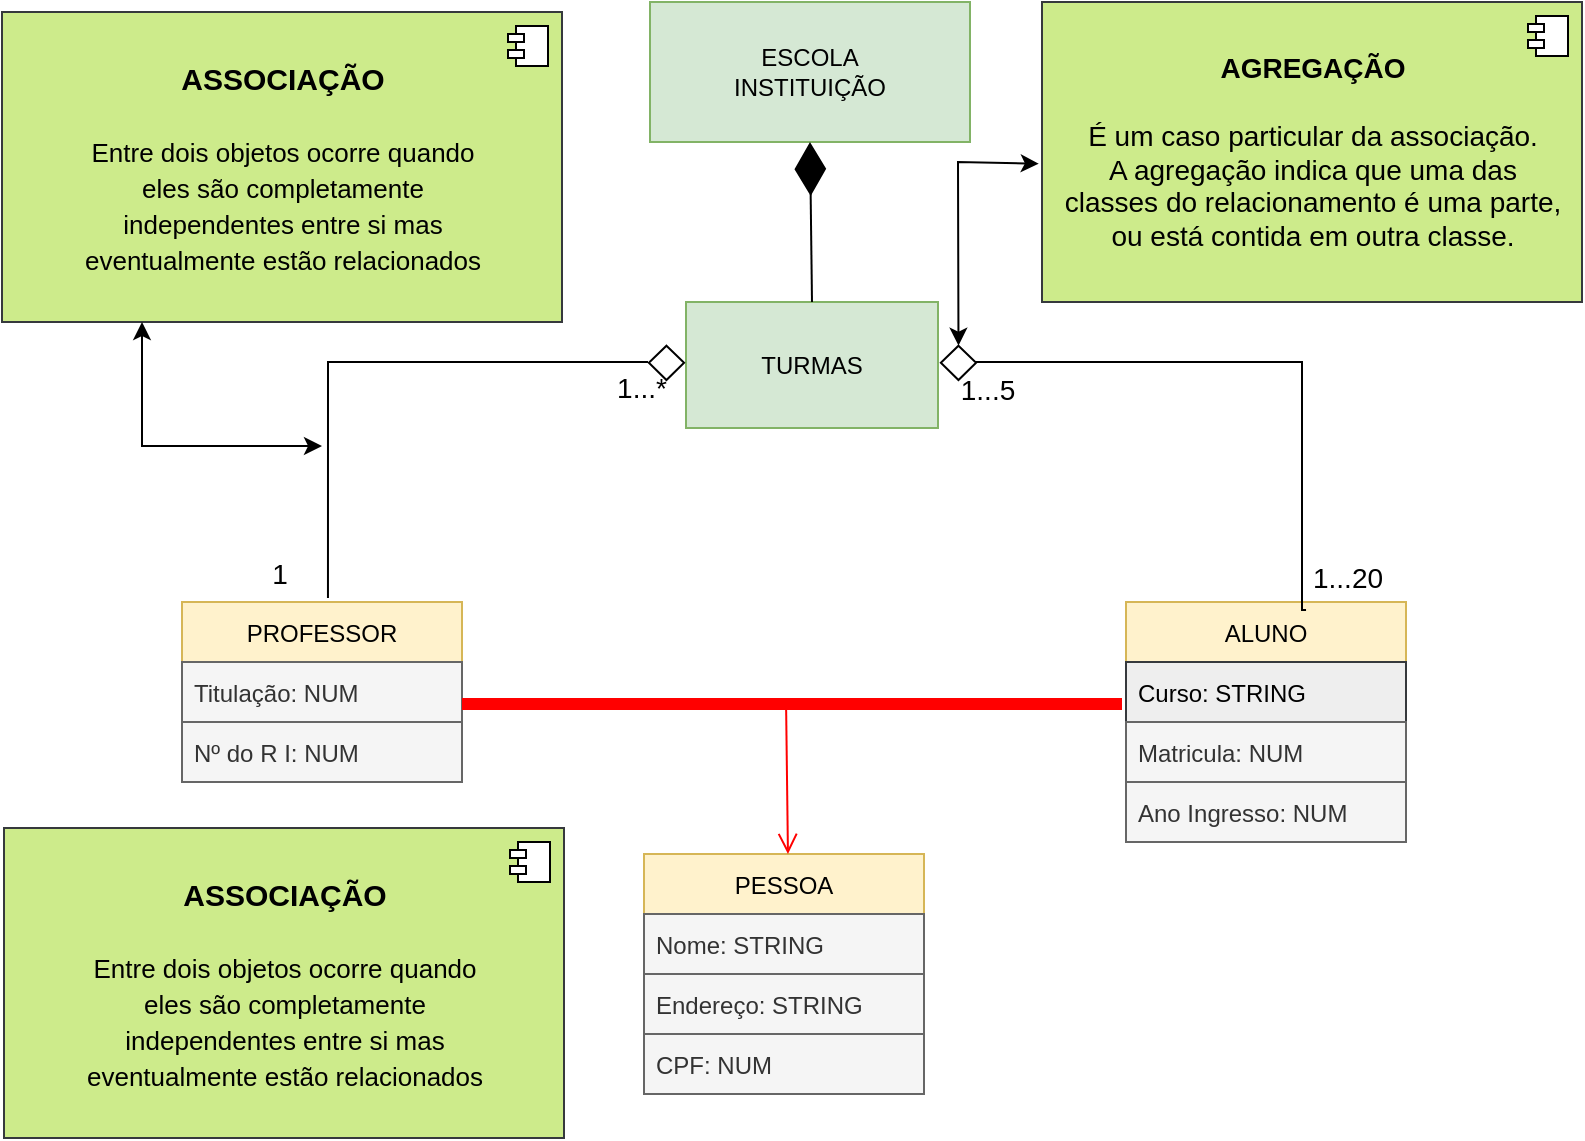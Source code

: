 <mxfile version="17.4.3" type="github">
  <diagram id="AwQgiTbu9Bw1cx0Kdg-x" name="Page-1">
    <mxGraphModel dx="1308" dy="722" grid="1" gridSize="10" guides="1" tooltips="1" connect="1" arrows="1" fold="1" page="1" pageScale="1" pageWidth="827" pageHeight="1169" math="0" shadow="0">
      <root>
        <mxCell id="0" />
        <mxCell id="1" parent="0" />
        <mxCell id="wkAVa-7YM3MRuRVqWaLZ-1" value="&lt;div&gt;ESCOLA&lt;/div&gt;&lt;div&gt;INSTITUIÇÃO&lt;br&gt;&lt;/div&gt;" style="rounded=0;whiteSpace=wrap;html=1;fillColor=#d5e8d4;strokeColor=#82b366;" vertex="1" parent="1">
          <mxGeometry x="334" y="10" width="160" height="70" as="geometry" />
        </mxCell>
        <mxCell id="wkAVa-7YM3MRuRVqWaLZ-2" value="TURMAS" style="rounded=0;whiteSpace=wrap;html=1;fillColor=#d5e8d4;strokeColor=#82b366;" vertex="1" parent="1">
          <mxGeometry x="352" y="160" width="126" height="63" as="geometry" />
        </mxCell>
        <mxCell id="wkAVa-7YM3MRuRVqWaLZ-8" value="PROFESSOR" style="swimlane;fontStyle=0;childLayout=stackLayout;horizontal=1;startSize=30;horizontalStack=0;resizeParent=1;resizeParentMax=0;resizeLast=0;collapsible=1;marginBottom=0;fillColor=#fff2cc;strokeColor=#d6b656;" vertex="1" parent="1">
          <mxGeometry x="100" y="310" width="140" height="90" as="geometry" />
        </mxCell>
        <mxCell id="wkAVa-7YM3MRuRVqWaLZ-9" value="Titulação: NUM" style="text;strokeColor=#666666;fillColor=#f5f5f5;align=left;verticalAlign=middle;spacingLeft=4;spacingRight=4;overflow=hidden;points=[[0,0.5],[1,0.5]];portConstraint=eastwest;rotatable=0;fontColor=#333333;" vertex="1" parent="wkAVa-7YM3MRuRVqWaLZ-8">
          <mxGeometry y="30" width="140" height="30" as="geometry" />
        </mxCell>
        <mxCell id="wkAVa-7YM3MRuRVqWaLZ-10" value="Nº do R I: NUM" style="text;strokeColor=#666666;fillColor=#f5f5f5;align=left;verticalAlign=middle;spacingLeft=4;spacingRight=4;overflow=hidden;points=[[0,0.5],[1,0.5]];portConstraint=eastwest;rotatable=0;fontColor=#333333;" vertex="1" parent="wkAVa-7YM3MRuRVqWaLZ-8">
          <mxGeometry y="60" width="140" height="30" as="geometry" />
        </mxCell>
        <mxCell id="wkAVa-7YM3MRuRVqWaLZ-12" value="ALUNO" style="swimlane;fontStyle=0;childLayout=stackLayout;horizontal=1;startSize=30;horizontalStack=0;resizeParent=1;resizeParentMax=0;resizeLast=0;collapsible=1;marginBottom=0;fillColor=#fff2cc;strokeColor=#d6b656;" vertex="1" parent="1">
          <mxGeometry x="572" y="310" width="140" height="120" as="geometry" />
        </mxCell>
        <mxCell id="wkAVa-7YM3MRuRVqWaLZ-13" value="Curso: STRING" style="text;align=left;verticalAlign=middle;spacingLeft=4;spacingRight=4;overflow=hidden;points=[[0,0.5],[1,0.5]];portConstraint=eastwest;rotatable=0;fillColor=#eeeeee;strokeColor=#36393d;" vertex="1" parent="wkAVa-7YM3MRuRVqWaLZ-12">
          <mxGeometry y="30" width="140" height="30" as="geometry" />
        </mxCell>
        <mxCell id="wkAVa-7YM3MRuRVqWaLZ-15" value="Matricula: NUM" style="text;strokeColor=#666666;fillColor=#f5f5f5;align=left;verticalAlign=middle;spacingLeft=4;spacingRight=4;overflow=hidden;points=[[0,0.5],[1,0.5]];portConstraint=eastwest;rotatable=0;fontColor=#333333;" vertex="1" parent="wkAVa-7YM3MRuRVqWaLZ-12">
          <mxGeometry y="60" width="140" height="30" as="geometry" />
        </mxCell>
        <mxCell id="wkAVa-7YM3MRuRVqWaLZ-20" value="Ano Ingresso: NUM" style="text;strokeColor=#666666;fillColor=#f5f5f5;align=left;verticalAlign=middle;spacingLeft=4;spacingRight=4;overflow=hidden;points=[[0,0.5],[1,0.5]];portConstraint=eastwest;rotatable=0;fontColor=#333333;" vertex="1" parent="wkAVa-7YM3MRuRVqWaLZ-12">
          <mxGeometry y="90" width="140" height="30" as="geometry" />
        </mxCell>
        <mxCell id="wkAVa-7YM3MRuRVqWaLZ-16" value="PESSOA" style="swimlane;fontStyle=0;childLayout=stackLayout;horizontal=1;startSize=30;horizontalStack=0;resizeParent=1;resizeParentMax=0;resizeLast=0;collapsible=1;marginBottom=0;fillColor=#fff2cc;strokeColor=#d6b656;" vertex="1" parent="1">
          <mxGeometry x="331" y="436" width="140" height="120" as="geometry" />
        </mxCell>
        <mxCell id="wkAVa-7YM3MRuRVqWaLZ-17" value="Nome: STRING" style="text;strokeColor=#666666;fillColor=#f5f5f5;align=left;verticalAlign=middle;spacingLeft=4;spacingRight=4;overflow=hidden;points=[[0,0.5],[1,0.5]];portConstraint=eastwest;rotatable=0;fontColor=#333333;" vertex="1" parent="wkAVa-7YM3MRuRVqWaLZ-16">
          <mxGeometry y="30" width="140" height="30" as="geometry" />
        </mxCell>
        <mxCell id="wkAVa-7YM3MRuRVqWaLZ-18" value="Endereço: STRING" style="text;strokeColor=#666666;fillColor=#f5f5f5;align=left;verticalAlign=middle;spacingLeft=4;spacingRight=4;overflow=hidden;points=[[0,0.5],[1,0.5]];portConstraint=eastwest;rotatable=0;fontColor=#333333;" vertex="1" parent="wkAVa-7YM3MRuRVqWaLZ-16">
          <mxGeometry y="60" width="140" height="30" as="geometry" />
        </mxCell>
        <mxCell id="wkAVa-7YM3MRuRVqWaLZ-19" value="CPF: NUM" style="text;strokeColor=#666666;fillColor=#f5f5f5;align=left;verticalAlign=middle;spacingLeft=4;spacingRight=4;overflow=hidden;points=[[0,0.5],[1,0.5]];portConstraint=eastwest;rotatable=0;fontColor=#333333;" vertex="1" parent="wkAVa-7YM3MRuRVqWaLZ-16">
          <mxGeometry y="90" width="140" height="30" as="geometry" />
        </mxCell>
        <mxCell id="wkAVa-7YM3MRuRVqWaLZ-31" value="" style="endArrow=diamondThin;endFill=1;endSize=24;html=1;rounded=0;fontSize=15;exitX=0.5;exitY=0;exitDx=0;exitDy=0;" edge="1" parent="1" source="wkAVa-7YM3MRuRVqWaLZ-2">
          <mxGeometry width="160" relative="1" as="geometry">
            <mxPoint x="414" y="150" as="sourcePoint" />
            <mxPoint x="414" y="80" as="targetPoint" />
            <Array as="points" />
          </mxGeometry>
        </mxCell>
        <mxCell id="wkAVa-7YM3MRuRVqWaLZ-36" value="" style="shape=line;html=1;strokeWidth=6;strokeColor=#ff0000;fontSize=15;" vertex="1" parent="1">
          <mxGeometry x="240" y="356" width="330" height="10" as="geometry" />
        </mxCell>
        <mxCell id="wkAVa-7YM3MRuRVqWaLZ-37" value="" style="edgeStyle=orthogonalEdgeStyle;html=1;verticalAlign=bottom;endArrow=open;endSize=8;strokeColor=#ff0000;rounded=0;fontSize=15;exitX=0.491;exitY=0.46;exitDx=0;exitDy=0;exitPerimeter=0;" edge="1" source="wkAVa-7YM3MRuRVqWaLZ-36" parent="1">
          <mxGeometry relative="1" as="geometry">
            <mxPoint x="402.98" y="436" as="targetPoint" />
            <mxPoint x="403" y="370" as="sourcePoint" />
            <Array as="points">
              <mxPoint x="403" y="361" />
            </Array>
          </mxGeometry>
        </mxCell>
        <mxCell id="wkAVa-7YM3MRuRVqWaLZ-41" value="" style="endArrow=none;html=1;edgeStyle=orthogonalEdgeStyle;rounded=0;fontSize=15;exitX=0.357;exitY=-0.022;exitDx=0;exitDy=0;exitPerimeter=0;" edge="1" parent="1">
          <mxGeometry relative="1" as="geometry">
            <mxPoint x="172.98" y="308.02" as="sourcePoint" />
            <mxPoint x="333" y="190" as="targetPoint" />
            <Array as="points">
              <mxPoint x="173" y="190" />
            </Array>
          </mxGeometry>
        </mxCell>
        <mxCell id="wkAVa-7YM3MRuRVqWaLZ-51" value="" style="endArrow=none;html=1;edgeStyle=orthogonalEdgeStyle;rounded=0;fontSize=15;entryX=0.643;entryY=0.033;entryDx=0;entryDy=0;entryPerimeter=0;" edge="1" parent="1" target="wkAVa-7YM3MRuRVqWaLZ-12">
          <mxGeometry relative="1" as="geometry">
            <mxPoint x="480" y="190" as="sourcePoint" />
            <mxPoint x="660" y="200" as="targetPoint" />
            <Array as="points">
              <mxPoint x="660" y="190" />
            </Array>
          </mxGeometry>
        </mxCell>
        <mxCell id="wkAVa-7YM3MRuRVqWaLZ-54" value="&lt;div&gt;&lt;b&gt;ASSOCIAÇÃO&lt;/b&gt;&lt;/div&gt;&lt;div&gt;&lt;b&gt;&lt;br&gt;&lt;/b&gt;&lt;/div&gt;&lt;div&gt;&lt;font style=&quot;font-size: 13px&quot;&gt;Entre dois objetos &lt;/font&gt;&lt;font style=&quot;font-size: 13px&quot;&gt;ocorre quando &lt;br&gt;&lt;/font&gt;&lt;/div&gt;&lt;div&gt;&lt;font style=&quot;font-size: 13px&quot;&gt;eles são completamente &lt;br&gt;&lt;/font&gt;&lt;/div&gt;&lt;div&gt;&lt;font style=&quot;font-size: 13px&quot;&gt;independentes entre si mas &lt;br&gt;&lt;/font&gt;&lt;/div&gt;&lt;div&gt;&lt;font style=&quot;font-size: 13px&quot;&gt;eventualmente estão relacionados &lt;/font&gt;&lt;/div&gt;" style="html=1;dropTarget=0;fontSize=15;fillColor=#cdeb8b;strokeColor=#36393d;" vertex="1" parent="1">
          <mxGeometry x="10" y="15" width="280" height="155" as="geometry" />
        </mxCell>
        <mxCell id="wkAVa-7YM3MRuRVqWaLZ-55" value="" style="shape=module;jettyWidth=8;jettyHeight=4;fontSize=15;" vertex="1" parent="wkAVa-7YM3MRuRVqWaLZ-54">
          <mxGeometry x="1" width="20" height="20" relative="1" as="geometry">
            <mxPoint x="-27" y="7" as="offset" />
          </mxGeometry>
        </mxCell>
        <mxCell id="wkAVa-7YM3MRuRVqWaLZ-57" value="&lt;div&gt;&lt;b&gt;AGREGAÇÃO&lt;/b&gt;&lt;/div&gt;&lt;div&gt;&lt;b&gt;&lt;br&gt;&lt;/b&gt;&lt;/div&gt;&lt;div&gt;&lt;span style=&quot;left: 141.833px ; top: 638.023px ; font-family: sans-serif ; transform: scalex(0.997)&quot; dir=&quot;ltr&quot;&gt;É um caso particular da associação. &lt;br&gt;&lt;/span&gt;&lt;/div&gt;&lt;div&gt;&lt;span style=&quot;left: 141.833px ; top: 638.023px ; font-family: sans-serif ; transform: scalex(0.997)&quot; dir=&quot;ltr&quot;&gt;A agregação indica que uma das &lt;br&gt;&lt;/span&gt;&lt;/div&gt;&lt;div&gt;&lt;span style=&quot;left: 141.833px ; top: 638.023px ; font-family: sans-serif ; transform: scalex(0.997)&quot; dir=&quot;ltr&quot;&gt;classes do&lt;/span&gt;&lt;span style=&quot;left: 141.833px ; top: 656.356px ; font-family: sans-serif ; transform: scalex(0.996)&quot; dir=&quot;ltr&quot;&gt; relacionamento é uma parte, &lt;br&gt;&lt;/span&gt;&lt;/div&gt;&lt;div&gt;&lt;span style=&quot;left: 141.833px ; top: 656.356px ; font-family: sans-serif ; transform: scalex(0.996)&quot; dir=&quot;ltr&quot;&gt;ou está contida em outra classe.&lt;/span&gt;&lt;/div&gt;" style="html=1;dropTarget=0;fontSize=14;fillColor=#cdeb8b;strokeColor=#36393d;" vertex="1" parent="1">
          <mxGeometry x="530" y="10" width="270" height="150" as="geometry" />
        </mxCell>
        <mxCell id="wkAVa-7YM3MRuRVqWaLZ-58" value="" style="shape=module;jettyWidth=8;jettyHeight=4;fontSize=14;" vertex="1" parent="wkAVa-7YM3MRuRVqWaLZ-57">
          <mxGeometry x="1" width="20" height="20" relative="1" as="geometry">
            <mxPoint x="-27" y="7" as="offset" />
          </mxGeometry>
        </mxCell>
        <mxCell id="wkAVa-7YM3MRuRVqWaLZ-59" value="1...*" style="text;html=1;align=center;verticalAlign=middle;whiteSpace=wrap;rounded=0;fontSize=14;" vertex="1" parent="1">
          <mxGeometry x="310" y="193" width="40" height="20" as="geometry" />
        </mxCell>
        <mxCell id="wkAVa-7YM3MRuRVqWaLZ-60" value="1" style="text;html=1;align=center;verticalAlign=middle;whiteSpace=wrap;rounded=0;fontSize=14;" vertex="1" parent="1">
          <mxGeometry x="129" y="286" width="40" height="20" as="geometry" />
        </mxCell>
        <mxCell id="wkAVa-7YM3MRuRVqWaLZ-61" value="1...20" style="text;html=1;align=center;verticalAlign=middle;whiteSpace=wrap;rounded=0;fontSize=14;" vertex="1" parent="1">
          <mxGeometry x="663" y="288" width="40" height="20" as="geometry" />
        </mxCell>
        <mxCell id="wkAVa-7YM3MRuRVqWaLZ-64" value="1...5" style="text;html=1;align=center;verticalAlign=middle;whiteSpace=wrap;rounded=0;fontSize=14;" vertex="1" parent="1">
          <mxGeometry x="483" y="194" width="40" height="20" as="geometry" />
        </mxCell>
        <mxCell id="wkAVa-7YM3MRuRVqWaLZ-65" value="&lt;div&gt;&lt;b&gt;ASSOCIAÇÃO&lt;/b&gt;&lt;/div&gt;&lt;div&gt;&lt;b&gt;&lt;br&gt;&lt;/b&gt;&lt;/div&gt;&lt;div&gt;&lt;font style=&quot;font-size: 13px&quot;&gt;Entre dois objetos &lt;/font&gt;&lt;font style=&quot;font-size: 13px&quot;&gt;ocorre quando &lt;br&gt;&lt;/font&gt;&lt;/div&gt;&lt;div&gt;&lt;font style=&quot;font-size: 13px&quot;&gt;eles são completamente &lt;br&gt;&lt;/font&gt;&lt;/div&gt;&lt;div&gt;&lt;font style=&quot;font-size: 13px&quot;&gt;independentes entre si mas &lt;br&gt;&lt;/font&gt;&lt;/div&gt;&lt;div&gt;&lt;font style=&quot;font-size: 13px&quot;&gt;eventualmente estão relacionados &lt;/font&gt;&lt;/div&gt;" style="html=1;dropTarget=0;fontSize=15;fillColor=#cdeb8b;strokeColor=#36393d;" vertex="1" parent="1">
          <mxGeometry x="11" y="423" width="280" height="155" as="geometry" />
        </mxCell>
        <mxCell id="wkAVa-7YM3MRuRVqWaLZ-66" value="" style="shape=module;jettyWidth=8;jettyHeight=4;fontSize=15;" vertex="1" parent="wkAVa-7YM3MRuRVqWaLZ-65">
          <mxGeometry x="1" width="20" height="20" relative="1" as="geometry">
            <mxPoint x="-27" y="7" as="offset" />
          </mxGeometry>
        </mxCell>
        <mxCell id="wkAVa-7YM3MRuRVqWaLZ-67" value="" style="rhombus;whiteSpace=wrap;html=1;fontSize=14;direction=east;rotation=0;" vertex="1" parent="1">
          <mxGeometry x="333.43" y="181.83" width="17.61" height="17.17" as="geometry" />
        </mxCell>
        <mxCell id="wkAVa-7YM3MRuRVqWaLZ-71" value="" style="rhombus;whiteSpace=wrap;html=1;fontSize=14;direction=east;rotation=0;" vertex="1" parent="1">
          <mxGeometry x="479.43" y="181.83" width="17.61" height="17.17" as="geometry" />
        </mxCell>
        <mxCell id="wkAVa-7YM3MRuRVqWaLZ-72" value="" style="endArrow=classic;startArrow=classic;html=1;rounded=0;fontSize=14;entryX=-0.006;entryY=0.539;entryDx=0;entryDy=0;exitX=0.5;exitY=0;exitDx=0;exitDy=0;entryPerimeter=0;" edge="1" parent="1" source="wkAVa-7YM3MRuRVqWaLZ-71" target="wkAVa-7YM3MRuRVqWaLZ-57">
          <mxGeometry width="50" height="50" relative="1" as="geometry">
            <mxPoint x="510" y="180" as="sourcePoint" />
            <mxPoint x="526" y="161" as="targetPoint" />
            <Array as="points">
              <mxPoint x="488" y="90" />
            </Array>
          </mxGeometry>
        </mxCell>
        <mxCell id="wkAVa-7YM3MRuRVqWaLZ-75" value="" style="endArrow=classic;startArrow=classic;html=1;rounded=0;fontSize=14;entryX=0.25;entryY=1;entryDx=0;entryDy=0;" edge="1" parent="1" target="wkAVa-7YM3MRuRVqWaLZ-54">
          <mxGeometry width="50" height="50" relative="1" as="geometry">
            <mxPoint x="170" y="232" as="sourcePoint" />
            <mxPoint x="129" y="182" as="targetPoint" />
            <Array as="points">
              <mxPoint x="80" y="232" />
            </Array>
          </mxGeometry>
        </mxCell>
      </root>
    </mxGraphModel>
  </diagram>
</mxfile>
